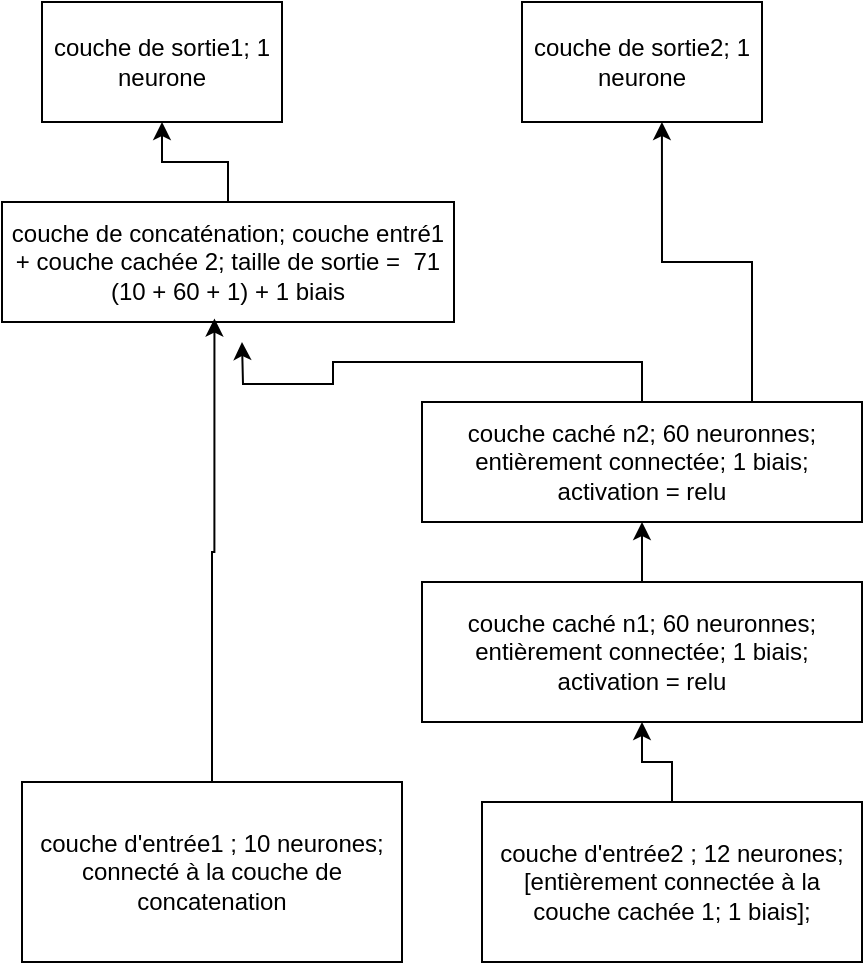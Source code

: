 <mxfile version="24.5.2" type="device">
  <diagram name="Page-1" id="Pf8Q5FBo1_lb03aeWzeQ">
    <mxGraphModel dx="830" dy="737" grid="1" gridSize="10" guides="1" tooltips="1" connect="1" arrows="1" fold="1" page="1" pageScale="1" pageWidth="827" pageHeight="1169" math="0" shadow="0">
      <root>
        <mxCell id="0" />
        <mxCell id="1" parent="0" />
        <mxCell id="R_TTRrUXYC-mTkjeJqEP-1" value="couche d&#39;entrée1 ; 10 neurones;&lt;div&gt;connecté à la couche de concatenation&lt;/div&gt;" style="rounded=0;whiteSpace=wrap;html=1;" vertex="1" parent="1">
          <mxGeometry x="120" y="510" width="190" height="90" as="geometry" />
        </mxCell>
        <mxCell id="R_TTRrUXYC-mTkjeJqEP-11" style="edgeStyle=orthogonalEdgeStyle;rounded=0;orthogonalLoop=1;jettySize=auto;html=1;entryX=0.5;entryY=1;entryDx=0;entryDy=0;" edge="1" parent="1" source="R_TTRrUXYC-mTkjeJqEP-2" target="R_TTRrUXYC-mTkjeJqEP-3">
          <mxGeometry relative="1" as="geometry" />
        </mxCell>
        <mxCell id="R_TTRrUXYC-mTkjeJqEP-2" value="couche d&#39;entrée2 ; 12 neurones; [entièrement connectée à la couche cachée 1; 1 biais];" style="rounded=0;whiteSpace=wrap;html=1;" vertex="1" parent="1">
          <mxGeometry x="350" y="520" width="190" height="80" as="geometry" />
        </mxCell>
        <mxCell id="R_TTRrUXYC-mTkjeJqEP-12" style="edgeStyle=orthogonalEdgeStyle;rounded=0;orthogonalLoop=1;jettySize=auto;html=1;exitX=0.5;exitY=0;exitDx=0;exitDy=0;entryX=0.5;entryY=1;entryDx=0;entryDy=0;" edge="1" parent="1" source="R_TTRrUXYC-mTkjeJqEP-3" target="R_TTRrUXYC-mTkjeJqEP-4">
          <mxGeometry relative="1" as="geometry" />
        </mxCell>
        <mxCell id="R_TTRrUXYC-mTkjeJqEP-3" value="couche caché n1; 60 neuronnes; entièrement connectée; 1 biais; activation = relu" style="rounded=0;whiteSpace=wrap;html=1;" vertex="1" parent="1">
          <mxGeometry x="320" y="410" width="220" height="70" as="geometry" />
        </mxCell>
        <mxCell id="R_TTRrUXYC-mTkjeJqEP-13" style="edgeStyle=orthogonalEdgeStyle;rounded=0;orthogonalLoop=1;jettySize=auto;html=1;exitX=0.5;exitY=0;exitDx=0;exitDy=0;" edge="1" parent="1" source="R_TTRrUXYC-mTkjeJqEP-4">
          <mxGeometry relative="1" as="geometry">
            <mxPoint x="230" y="290" as="targetPoint" />
          </mxGeometry>
        </mxCell>
        <mxCell id="R_TTRrUXYC-mTkjeJqEP-4" value="couche caché n2; 60 neuronnes; entièrement connectée; 1 biais; activation = relu" style="rounded=0;whiteSpace=wrap;html=1;" vertex="1" parent="1">
          <mxGeometry x="320" y="320" width="220" height="60" as="geometry" />
        </mxCell>
        <mxCell id="R_TTRrUXYC-mTkjeJqEP-10" style="edgeStyle=orthogonalEdgeStyle;rounded=0;orthogonalLoop=1;jettySize=auto;html=1;exitX=0.5;exitY=0;exitDx=0;exitDy=0;entryX=0.5;entryY=1;entryDx=0;entryDy=0;" edge="1" parent="1" source="R_TTRrUXYC-mTkjeJqEP-5" target="R_TTRrUXYC-mTkjeJqEP-6">
          <mxGeometry relative="1" as="geometry" />
        </mxCell>
        <mxCell id="R_TTRrUXYC-mTkjeJqEP-5" value="couche de concaténation; couche entré1 + couche cachée 2; taille de sortie =&amp;nbsp; 71 (10 + 60 + 1) + 1 biais" style="rounded=0;whiteSpace=wrap;html=1;" vertex="1" parent="1">
          <mxGeometry x="110" y="220" width="226" height="60" as="geometry" />
        </mxCell>
        <mxCell id="R_TTRrUXYC-mTkjeJqEP-6" value="couche de sortie1; 1 neurone" style="rounded=0;whiteSpace=wrap;html=1;" vertex="1" parent="1">
          <mxGeometry x="130" y="120" width="120" height="60" as="geometry" />
        </mxCell>
        <mxCell id="R_TTRrUXYC-mTkjeJqEP-7" value="couche de sortie2; 1 neurone" style="rounded=0;whiteSpace=wrap;html=1;" vertex="1" parent="1">
          <mxGeometry x="370" y="120" width="120" height="60" as="geometry" />
        </mxCell>
        <mxCell id="R_TTRrUXYC-mTkjeJqEP-9" style="edgeStyle=orthogonalEdgeStyle;rounded=0;orthogonalLoop=1;jettySize=auto;html=1;exitX=0.5;exitY=0;exitDx=0;exitDy=0;entryX=0.47;entryY=0.971;entryDx=0;entryDy=0;entryPerimeter=0;" edge="1" parent="1" source="R_TTRrUXYC-mTkjeJqEP-1" target="R_TTRrUXYC-mTkjeJqEP-5">
          <mxGeometry relative="1" as="geometry" />
        </mxCell>
        <mxCell id="R_TTRrUXYC-mTkjeJqEP-14" style="edgeStyle=orthogonalEdgeStyle;rounded=0;orthogonalLoop=1;jettySize=auto;html=1;exitX=0.75;exitY=0;exitDx=0;exitDy=0;entryX=0.583;entryY=1;entryDx=0;entryDy=0;entryPerimeter=0;" edge="1" parent="1" source="R_TTRrUXYC-mTkjeJqEP-4" target="R_TTRrUXYC-mTkjeJqEP-7">
          <mxGeometry relative="1" as="geometry" />
        </mxCell>
      </root>
    </mxGraphModel>
  </diagram>
</mxfile>
